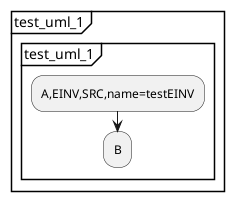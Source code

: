 @startuml
partition "test_uml_1"{
    group "test_uml_1"
        :A,EINV,SRC,name=testEINV;
        :B;
    end group
}
@enduml